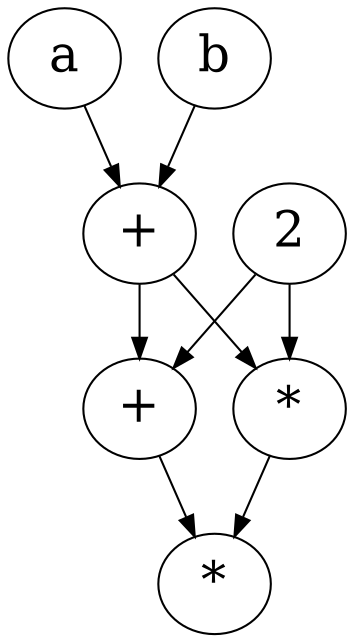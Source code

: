 digraph G {
    rankdir = "TD";
    fontsize="24"
    node [ fontsize="24" ]

    add_2 [label="+"];
    mul_2 [label="*"];
    a_b_add [label="+"];

    final_result [label="*"];

    a [label="a"];

    b [label="b"];

    t2 [label="2"];

    a -> a_b_add
    b -> a_b_add

    t2 -> add_2
    a_b_add -> add_2

    t2 -> mul_2
    a_b_add -> mul_2

    add_2 -> final_result
    mul_2 -> final_result
}



